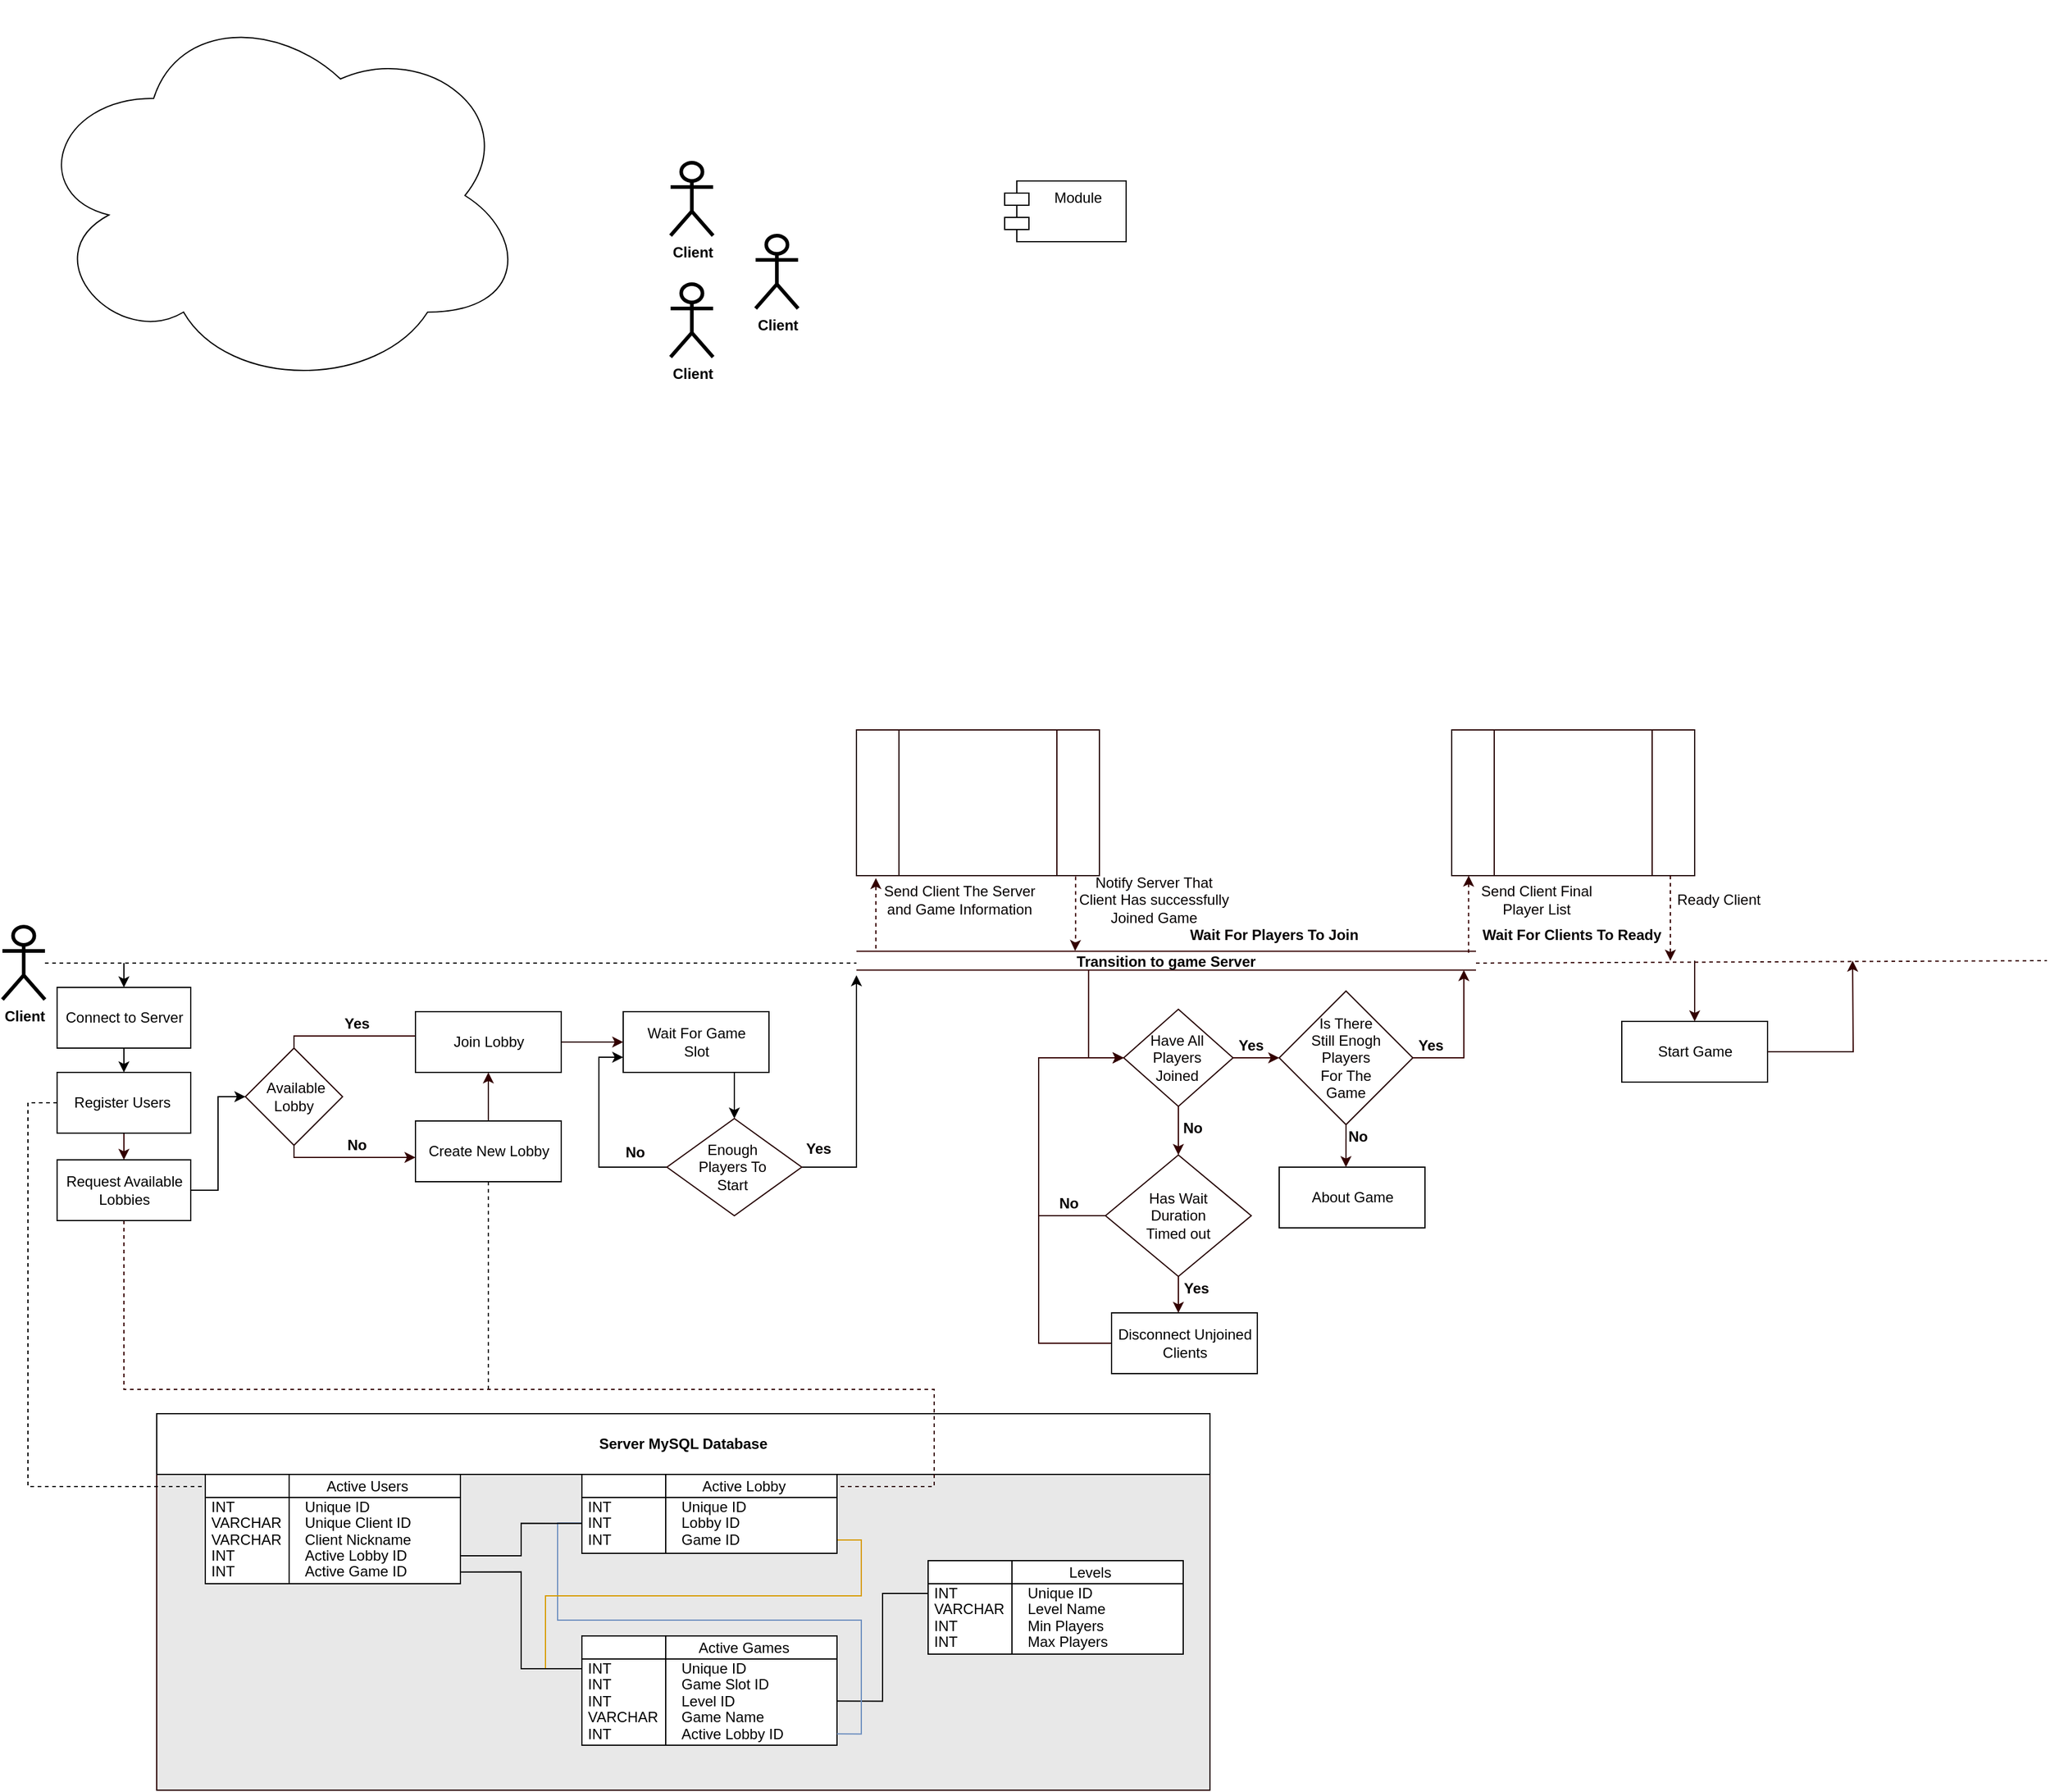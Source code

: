 <mxfile version="12.8.5" type="github"><diagram name="Page-1" id="9f46799a-70d6-7492-0946-bef42562c5a5"><mxGraphModel dx="1673" dy="3403" grid="0" gridSize="10" guides="1" tooltips="1" connect="1" arrows="1" fold="1" page="1" pageScale="1" pageWidth="1654" pageHeight="1169" background="#ffffff" math="0" shadow="0"><root><mxCell id="0"/><mxCell id="iMbrbaBTNEFGXNvbshlo-156" value="Untitled Layer" parent="0"/><mxCell id="iMbrbaBTNEFGXNvbshlo-157" value="" style="rounded=1;whiteSpace=wrap;html=1;glass=0;strokeColor=#260000;fillColor=#FFFFFF;fontColor=#FF0000;align=left;" parent="iMbrbaBTNEFGXNvbshlo-156" vertex="1"><mxGeometry x="500" y="-340" width="120" height="60" as="geometry"/></mxCell><mxCell id="iMbrbaBTNEFGXNvbshlo-158" value="" style="rounded=0;whiteSpace=wrap;html=1;glass=0;strokeColor=#260000;fillColor=#FFFFFF;fontColor=#FF0000;align=left;" parent="iMbrbaBTNEFGXNvbshlo-156" vertex="1"><mxGeometry x="500" y="-340" width="120" height="60" as="geometry"/></mxCell><mxCell id="iMbrbaBTNEFGXNvbshlo-159" value="" style="rounded=0;whiteSpace=wrap;html=1;glass=0;strokeColor=#260000;fillColor=#E8E8E8;fontColor=#FF0000;align=left;" parent="iMbrbaBTNEFGXNvbshlo-156" vertex="1"><mxGeometry x="160" y="-290" width="867" height="260" as="geometry"/></mxCell><mxCell id="iMbrbaBTNEFGXNvbshlo-182" style="edgeStyle=elbowEdgeStyle;rounded=0;orthogonalLoop=1;jettySize=auto;elbow=vertical;html=1;exitX=0.5;exitY=1;exitDx=0;exitDy=0;startArrow=none;startFill=0;endArrow=classic;endFill=1;strokeColor=#330000;fontColor=#050000;entryX=0;entryY=0.6;entryDx=0;entryDy=0;entryPerimeter=0;" parent="iMbrbaBTNEFGXNvbshlo-156" source="iMbrbaBTNEFGXNvbshlo-160" target="iMbrbaBTNEFGXNvbshlo-181" edge="1"><mxGeometry relative="1" as="geometry"><mxPoint x="483" y="-551" as="targetPoint"/><Array as="points"><mxPoint x="413" y="-551"/></Array></mxGeometry></mxCell><mxCell id="iMbrbaBTNEFGXNvbshlo-160" value="" style="rhombus;whiteSpace=wrap;html=1;rounded=0;glass=0;strokeColor=#260000;fillColor=#ffffff;fontColor=#FF0000;align=left;" parent="iMbrbaBTNEFGXNvbshlo-156" vertex="1"><mxGeometry x="233" y="-641" width="80" height="80" as="geometry"/></mxCell><mxCell id="iMbrbaBTNEFGXNvbshlo-162" value="&amp;nbsp;Available Lobby" style="text;html=1;strokeColor=none;fillColor=none;align=center;verticalAlign=middle;whiteSpace=wrap;rounded=0;glass=0;fontColor=#050000;" parent="iMbrbaBTNEFGXNvbshlo-156" vertex="1"><mxGeometry x="243" y="-631" width="60" height="60" as="geometry"/></mxCell><mxCell id="iMbrbaBTNEFGXNvbshlo-167" style="edgeStyle=elbowEdgeStyle;rounded=0;orthogonalLoop=1;jettySize=auto;elbow=vertical;html=1;exitX=0.5;exitY=0;exitDx=0;exitDy=0;startArrow=none;startFill=0;endArrow=classic;endFill=1;strokeColor=#330000;fontColor=#050000;horizontal=1;" parent="iMbrbaBTNEFGXNvbshlo-156" source="iMbrbaBTNEFGXNvbshlo-160" edge="1"><mxGeometry relative="1" as="geometry"><mxPoint x="432" y="-651" as="targetPoint"/><Array as="points"><mxPoint x="393" y="-651"/></Array></mxGeometry></mxCell><mxCell id="iMbrbaBTNEFGXNvbshlo-169" value="&lt;b&gt;Yes&lt;/b&gt;" style="text;html=1;strokeColor=none;fillColor=none;align=center;verticalAlign=middle;whiteSpace=wrap;rounded=0;glass=0;fontColor=#050000;" parent="iMbrbaBTNEFGXNvbshlo-156" vertex="1"><mxGeometry x="305" y="-671" width="40" height="20" as="geometry"/></mxCell><mxCell id="iMbrbaBTNEFGXNvbshlo-179" value="&lt;b&gt;No&lt;/b&gt;" style="text;html=1;strokeColor=none;fillColor=none;align=center;verticalAlign=middle;whiteSpace=wrap;rounded=0;glass=0;fontColor=#050000;" parent="iMbrbaBTNEFGXNvbshlo-156" vertex="1"><mxGeometry x="305" y="-571" width="40" height="20" as="geometry"/></mxCell><mxCell id="iMbrbaBTNEFGXNvbshlo-217" style="edgeStyle=elbowEdgeStyle;rounded=0;orthogonalLoop=1;jettySize=auto;elbow=vertical;html=1;exitX=1;exitY=0.5;exitDx=0;exitDy=0;startArrow=none;startFill=0;endArrow=classic;endFill=1;strokeColor=#330000;fontColor=#050000;" parent="iMbrbaBTNEFGXNvbshlo-156" source="iMbrbaBTNEFGXNvbshlo-183" target="iMbrbaBTNEFGXNvbshlo-216" edge="1"><mxGeometry relative="1" as="geometry"/></mxCell><mxCell id="iMbrbaBTNEFGXNvbshlo-183" value="Join Lobby" style="html=1;strokeWidth=1;align=center;" parent="iMbrbaBTNEFGXNvbshlo-156" vertex="1"><mxGeometry x="373" y="-671" width="120" height="50" as="geometry"/></mxCell><mxCell id="iMbrbaBTNEFGXNvbshlo-184" style="edgeStyle=elbowEdgeStyle;rounded=0;orthogonalLoop=1;jettySize=auto;elbow=vertical;html=1;exitX=0.5;exitY=0;exitDx=0;exitDy=0;entryX=0.5;entryY=1;entryDx=0;entryDy=0;startArrow=none;startFill=0;endArrow=classic;endFill=1;strokeColor=#330000;fontColor=#050000;" parent="iMbrbaBTNEFGXNvbshlo-156" source="iMbrbaBTNEFGXNvbshlo-181" target="iMbrbaBTNEFGXNvbshlo-183" edge="1"><mxGeometry relative="1" as="geometry"/></mxCell><mxCell id="YzW6MO2JGgyKq07XsfAy-4" style="edgeStyle=orthogonalEdgeStyle;rounded=0;orthogonalLoop=1;jettySize=auto;html=1;entryX=0.5;entryY=0;entryDx=0;entryDy=0;endArrow=classic;endFill=1;exitX=0.75;exitY=1;exitDx=0;exitDy=0;" edge="1" parent="iMbrbaBTNEFGXNvbshlo-156" source="iMbrbaBTNEFGXNvbshlo-216" target="iMbrbaBTNEFGXNvbshlo-205"><mxGeometry relative="1" as="geometry"/></mxCell><mxCell id="iMbrbaBTNEFGXNvbshlo-216" value="Wait For Game&lt;br&gt;Slot" style="html=1;strokeWidth=1;align=center;" parent="iMbrbaBTNEFGXNvbshlo-156" vertex="1"><mxGeometry x="544" y="-671" width="120" height="50" as="geometry"/></mxCell><mxCell id="iMbrbaBTNEFGXNvbshlo-208" value="&lt;b&gt;No&lt;/b&gt;" style="text;html=1;strokeColor=none;fillColor=none;align=center;verticalAlign=middle;whiteSpace=wrap;rounded=0;glass=0;fontColor=#050000;" parent="iMbrbaBTNEFGXNvbshlo-156" vertex="1"><mxGeometry x="534" y="-565" width="40" height="20" as="geometry"/></mxCell><mxCell id="iMbrbaBTNEFGXNvbshlo-228" value="" style="shape=link;html=1;startArrow=none;startFill=0;endArrow=classic;endFill=1;strokeColor=#330000;fontColor=#050000;width=15.517;" parent="iMbrbaBTNEFGXNvbshlo-156" edge="1"><mxGeometry width="50" height="50" relative="1" as="geometry"><mxPoint x="736" y="-713" as="sourcePoint"/><mxPoint x="1246" y="-713" as="targetPoint"/></mxGeometry></mxCell><mxCell id="iMbrbaBTNEFGXNvbshlo-233" style="edgeStyle=elbowEdgeStyle;rounded=0;orthogonalLoop=1;jettySize=auto;elbow=vertical;html=1;startArrow=none;startFill=0;endArrow=classic;endFill=1;strokeColor=#330000;fontColor=#050000;dashed=1;" parent="iMbrbaBTNEFGXNvbshlo-156" edge="1"><mxGeometry relative="1" as="geometry"><mxPoint x="752" y="-781" as="targetPoint"/><mxPoint x="752" y="-723" as="sourcePoint"/></mxGeometry></mxCell><mxCell id="iMbrbaBTNEFGXNvbshlo-231" value="" style="shape=process;whiteSpace=wrap;html=1;backgroundOutline=1;rounded=0;glass=0;strokeColor=#260000;fillColor=#ffffff;fontColor=#050000;align=left;size=0.175;" parent="iMbrbaBTNEFGXNvbshlo-156" vertex="1"><mxGeometry x="736" y="-903" width="200" height="120" as="geometry"/></mxCell><mxCell id="iMbrbaBTNEFGXNvbshlo-234" style="edgeStyle=elbowEdgeStyle;rounded=0;orthogonalLoop=1;jettySize=auto;elbow=vertical;html=1;startArrow=none;startFill=0;endArrow=classic;endFill=1;strokeColor=#330000;fontColor=#050000;dashed=1;exitX=0.902;exitY=1.006;exitDx=0;exitDy=0;exitPerimeter=0;" parent="iMbrbaBTNEFGXNvbshlo-156" source="iMbrbaBTNEFGXNvbshlo-231" target="bdRot_4KN6-E01JKmk0H-1" edge="1"><mxGeometry relative="1" as="geometry"><mxPoint x="916" y="-716" as="targetPoint"/><mxPoint x="926" y="-783" as="sourcePoint"/><Array as="points"><mxPoint x="916" y="-733"/><mxPoint x="936" y="-753"/><mxPoint x="931" y="-761"/><mxPoint x="931" y="-748"/></Array></mxGeometry></mxCell><mxCell id="iMbrbaBTNEFGXNvbshlo-235" value="Send Client The Server and Game Information" style="text;html=1;strokeColor=none;fillColor=none;align=center;verticalAlign=middle;whiteSpace=wrap;rounded=0;glass=0;fontColor=#050000;" parent="iMbrbaBTNEFGXNvbshlo-156" vertex="1"><mxGeometry x="756" y="-783" width="130" height="39" as="geometry"/></mxCell><mxCell id="iMbrbaBTNEFGXNvbshlo-238" value="Notify Server That Client Has successfully Joined Game" style="text;html=1;strokeColor=none;fillColor=none;align=center;verticalAlign=middle;whiteSpace=wrap;rounded=0;glass=0;fontColor=#050000;" parent="iMbrbaBTNEFGXNvbshlo-156" vertex="1"><mxGeometry x="916" y="-783" width="130" height="39" as="geometry"/></mxCell><mxCell id="iMbrbaBTNEFGXNvbshlo-239" value="" style="endArrow=classic;html=1;strokeColor=#330000;fontColor=#050000;edgeStyle=orthogonalEdgeStyle;rounded=0;entryX=0;entryY=0.5;entryDx=0;entryDy=0;exitX=0.041;exitY=0.25;exitDx=0;exitDy=0;exitPerimeter=0;" parent="iMbrbaBTNEFGXNvbshlo-156" target="iMbrbaBTNEFGXNvbshlo-249" edge="1"><mxGeometry width="50" height="50" relative="1" as="geometry"><mxPoint x="927.12" y="-705.0" as="sourcePoint"/><mxPoint x="956" y="-635.0" as="targetPoint"/><Array as="points"><mxPoint x="927" y="-633"/></Array></mxGeometry></mxCell><mxCell id="iMbrbaBTNEFGXNvbshlo-248" value="" style="group;rounded=0;glass=0;strokeColor=none;fillColor=none;fontColor=#050000;align=left;" parent="iMbrbaBTNEFGXNvbshlo-156" vertex="1" connectable="0"><mxGeometry x="986" y="-703" width="180" height="120" as="geometry"/></mxCell><mxCell id="iMbrbaBTNEFGXNvbshlo-249" value="" style="rhombus;whiteSpace=wrap;html=1;rounded=0;glass=0;strokeColor=#260000;fillColor=#ffffff;fontColor=#FF0000;align=left;" parent="iMbrbaBTNEFGXNvbshlo-248" vertex="1"><mxGeometry x="-30" y="30" width="90" height="80" as="geometry"/></mxCell><mxCell id="iMbrbaBTNEFGXNvbshlo-250" value="Have All Players Joined" style="text;html=1;strokeColor=none;fillColor=none;align=center;verticalAlign=middle;whiteSpace=wrap;rounded=0;glass=0;fontColor=#050000;" parent="iMbrbaBTNEFGXNvbshlo-248" vertex="1"><mxGeometry x="-16" y="40" width="60" height="60" as="geometry"/></mxCell><mxCell id="iMbrbaBTNEFGXNvbshlo-251" style="edgeStyle=elbowEdgeStyle;rounded=0;orthogonalLoop=1;jettySize=auto;elbow=vertical;html=1;exitX=0;exitY=1;exitDx=0;exitDy=0;startArrow=none;startFill=0;endArrow=classic;endFill=1;strokeColor=#330000;fontColor=#050000;horizontal=1;" parent="iMbrbaBTNEFGXNvbshlo-248" source="iMbrbaBTNEFGXNvbshlo-254" edge="1"><mxGeometry relative="1" as="geometry"><mxPoint x="98" y="70" as="targetPoint"/><Array as="points"><mxPoint x="68" y="70"/></Array><mxPoint x="48" y="70" as="sourcePoint"/></mxGeometry></mxCell><mxCell id="iMbrbaBTNEFGXNvbshlo-254" value="&lt;b&gt;Yes&lt;/b&gt;" style="text;html=1;strokeColor=none;fillColor=none;align=center;verticalAlign=middle;whiteSpace=wrap;rounded=0;glass=0;fontColor=#050000;" parent="iMbrbaBTNEFGXNvbshlo-248" vertex="1"><mxGeometry x="60" y="50" width="30" height="20" as="geometry"/></mxCell><mxCell id="iMbrbaBTNEFGXNvbshlo-257" value="" style="group;rounded=0;glass=0;strokeColor=none;fillColor=none;fontColor=#050000;align=left;" parent="iMbrbaBTNEFGXNvbshlo-156" vertex="1" connectable="0"><mxGeometry x="956" y="-573" width="180" height="120" as="geometry"/></mxCell><mxCell id="iMbrbaBTNEFGXNvbshlo-258" value="" style="rhombus;whiteSpace=wrap;html=1;rounded=0;glass=0;strokeColor=#260000;fillColor=#ffffff;fontColor=#FF0000;align=left;" parent="iMbrbaBTNEFGXNvbshlo-257" vertex="1"><mxGeometry x="-15" y="20" width="120" height="100" as="geometry"/></mxCell><mxCell id="iMbrbaBTNEFGXNvbshlo-259" value="Has Wait Duration Timed out" style="text;html=1;strokeColor=none;fillColor=none;align=center;verticalAlign=middle;whiteSpace=wrap;rounded=0;glass=0;fontColor=#050000;" parent="iMbrbaBTNEFGXNvbshlo-257" vertex="1"><mxGeometry x="15" y="40" width="60" height="60" as="geometry"/></mxCell><mxCell id="iMbrbaBTNEFGXNvbshlo-261" style="edgeStyle=elbowEdgeStyle;rounded=0;orthogonalLoop=1;jettySize=auto;elbow=vertical;html=1;startArrow=none;startFill=0;endArrow=classic;endFill=1;strokeColor=#330000;fontColor=#050000;" parent="iMbrbaBTNEFGXNvbshlo-257" edge="1"><mxGeometry relative="1" as="geometry"><mxPoint x="45" y="150" as="targetPoint"/><Array as="points"><mxPoint x="45" y="130"/></Array><mxPoint x="45" y="120" as="sourcePoint"/></mxGeometry></mxCell><mxCell id="iMbrbaBTNEFGXNvbshlo-252" style="edgeStyle=elbowEdgeStyle;rounded=0;orthogonalLoop=1;jettySize=auto;elbow=vertical;html=1;exitX=0.5;exitY=1;exitDx=0;exitDy=0;startArrow=none;startFill=0;endArrow=classic;endFill=1;strokeColor=#330000;fontColor=#050000;entryX=0.5;entryY=0;entryDx=0;entryDy=0;" parent="iMbrbaBTNEFGXNvbshlo-156" source="iMbrbaBTNEFGXNvbshlo-249" target="iMbrbaBTNEFGXNvbshlo-258" edge="1"><mxGeometry relative="1" as="geometry"><mxPoint x="991" y="-563" as="targetPoint"/><Array as="points"/></mxGeometry></mxCell><mxCell id="iMbrbaBTNEFGXNvbshlo-253" value="&lt;b&gt;No&lt;/b&gt;" style="text;html=1;strokeColor=none;fillColor=none;align=center;verticalAlign=middle;whiteSpace=wrap;rounded=0;glass=0;fontColor=#050000;" parent="iMbrbaBTNEFGXNvbshlo-156" vertex="1"><mxGeometry x="993" y="-585" width="40" height="20" as="geometry"/></mxCell><mxCell id="iMbrbaBTNEFGXNvbshlo-263" value="&lt;b&gt;Yes&lt;/b&gt;" style="text;html=1;strokeColor=none;fillColor=none;align=center;verticalAlign=middle;whiteSpace=wrap;rounded=0;glass=0;fontColor=#050000;" parent="iMbrbaBTNEFGXNvbshlo-156" vertex="1"><mxGeometry x="996" y="-453" width="40" height="20" as="geometry"/></mxCell><mxCell id="iMbrbaBTNEFGXNvbshlo-267" style="edgeStyle=orthogonalEdgeStyle;rounded=0;orthogonalLoop=1;jettySize=auto;html=1;entryX=0;entryY=0.5;entryDx=0;entryDy=0;startArrow=none;startFill=0;endArrow=classic;endFill=1;strokeColor=#330000;fontColor=#050000;" parent="iMbrbaBTNEFGXNvbshlo-156" source="iMbrbaBTNEFGXNvbshlo-266" target="iMbrbaBTNEFGXNvbshlo-249" edge="1"><mxGeometry relative="1" as="geometry"><Array as="points"><mxPoint x="886" y="-398"/><mxPoint x="886" y="-633"/></Array></mxGeometry></mxCell><mxCell id="iMbrbaBTNEFGXNvbshlo-266" value="Disconnect Unjoined &lt;br&gt;Clients" style="html=1;strokeWidth=1;align=center;" parent="iMbrbaBTNEFGXNvbshlo-156" vertex="1"><mxGeometry x="946" y="-423" width="120" height="50" as="geometry"/></mxCell><mxCell id="iMbrbaBTNEFGXNvbshlo-260" style="edgeStyle=elbowEdgeStyle;rounded=0;orthogonalLoop=1;jettySize=auto;elbow=vertical;html=1;exitX=0;exitY=0.5;exitDx=0;exitDy=0;startArrow=none;startFill=0;endArrow=classic;endFill=1;strokeColor=#330000;fontColor=#050000;horizontal=1;entryX=0;entryY=0.5;entryDx=0;entryDy=0;" parent="iMbrbaBTNEFGXNvbshlo-156" source="iMbrbaBTNEFGXNvbshlo-258" target="iMbrbaBTNEFGXNvbshlo-249" edge="1"><mxGeometry relative="1" as="geometry"><mxPoint x="876" y="-503" as="targetPoint"/><Array as="points"><mxPoint x="886" y="-553"/><mxPoint x="876" y="-593"/><mxPoint x="896" y="-573"/><mxPoint x="916" y="-498"/><mxPoint x="916" y="-493"/></Array></mxGeometry></mxCell><mxCell id="iMbrbaBTNEFGXNvbshlo-262" value="&lt;b&gt;No&lt;/b&gt;" style="text;html=1;strokeColor=none;fillColor=none;align=center;verticalAlign=middle;whiteSpace=wrap;rounded=0;glass=0;fontColor=#050000;" parent="iMbrbaBTNEFGXNvbshlo-156" vertex="1"><mxGeometry x="891" y="-523" width="40" height="20" as="geometry"/></mxCell><mxCell id="bdRot_4KN6-E01JKmk0H-2" value="" style="group;rounded=0;glass=0;strokeColor=none;fillColor=none;fontColor=#050000;align=left;" parent="iMbrbaBTNEFGXNvbshlo-156" vertex="1" connectable="0"><mxGeometry x="1114" y="-703" width="180" height="145" as="geometry"/></mxCell><mxCell id="bdRot_4KN6-E01JKmk0H-3" value="" style="rhombus;whiteSpace=wrap;html=1;rounded=0;glass=0;strokeColor=#260000;fillColor=#ffffff;fontColor=#FF0000;align=left;" parent="bdRot_4KN6-E01JKmk0H-2" vertex="1"><mxGeometry x="-30" y="15" width="110" height="110" as="geometry"/></mxCell><mxCell id="bdRot_4KN6-E01JKmk0H-4" value="Is There Still Enogh Players For The Game" style="text;html=1;strokeColor=none;fillColor=none;align=center;verticalAlign=middle;whiteSpace=wrap;rounded=0;glass=0;fontColor=#050000;" parent="bdRot_4KN6-E01JKmk0H-2" vertex="1"><mxGeometry x="-5" y="40" width="60" height="60" as="geometry"/></mxCell><mxCell id="bdRot_4KN6-E01JKmk0H-6" value="&lt;b&gt;Yes&lt;/b&gt;" style="text;html=1;strokeColor=none;fillColor=none;align=center;verticalAlign=middle;whiteSpace=wrap;rounded=0;glass=0;fontColor=#050000;" parent="bdRot_4KN6-E01JKmk0H-2" vertex="1"><mxGeometry x="80" y="50" width="30" height="20" as="geometry"/></mxCell><mxCell id="bdRot_4KN6-E01JKmk0H-10" value="&lt;b&gt;No&lt;/b&gt;" style="text;html=1;strokeColor=none;fillColor=none;align=center;verticalAlign=middle;whiteSpace=wrap;rounded=0;glass=0;fontColor=#050000;" parent="bdRot_4KN6-E01JKmk0H-2" vertex="1"><mxGeometry x="15" y="125" width="40" height="20" as="geometry"/></mxCell><mxCell id="bdRot_4KN6-E01JKmk0H-7" style="edgeStyle=orthogonalEdgeStyle;rounded=0;orthogonalLoop=1;jettySize=auto;html=1;exitX=0.5;exitY=1;exitDx=0;exitDy=0;startArrow=none;startFill=0;endArrow=classic;endFill=1;strokeColor=#330000;fontColor=#050000;entryX=0.458;entryY=0;entryDx=0;entryDy=0;entryPerimeter=0;" parent="iMbrbaBTNEFGXNvbshlo-156" source="bdRot_4KN6-E01JKmk0H-3" target="bdRot_4KN6-E01JKmk0H-8" edge="1"><mxGeometry relative="1" as="geometry"><mxPoint x="1151" y="-543" as="targetPoint"/></mxGeometry></mxCell><mxCell id="bdRot_4KN6-E01JKmk0H-8" value="About Game" style="html=1;strokeWidth=1;align=center;" parent="iMbrbaBTNEFGXNvbshlo-156" vertex="1"><mxGeometry x="1084" y="-543" width="120" height="50" as="geometry"/></mxCell><mxCell id="bdRot_4KN6-E01JKmk0H-19" value="" style="shape=process;whiteSpace=wrap;html=1;backgroundOutline=1;rounded=0;glass=0;strokeColor=#260000;fillColor=#ffffff;fontColor=#050000;align=left;size=0.175;" parent="iMbrbaBTNEFGXNvbshlo-156" vertex="1"><mxGeometry x="1226" y="-903" width="200" height="120" as="geometry"/></mxCell><mxCell id="bdRot_4KN6-E01JKmk0H-20" value="Ready Client" style="text;html=1;strokeColor=none;fillColor=none;align=center;verticalAlign=middle;whiteSpace=wrap;rounded=0;glass=0;fontColor=#050000;" parent="iMbrbaBTNEFGXNvbshlo-156" vertex="1"><mxGeometry x="1406" y="-783" width="80" height="39" as="geometry"/></mxCell><mxCell id="bdRot_4KN6-E01JKmk0H-21" style="edgeStyle=elbowEdgeStyle;rounded=0;orthogonalLoop=1;jettySize=auto;elbow=vertical;html=1;startArrow=none;startFill=0;endArrow=classic;endFill=1;strokeColor=#330000;fontColor=#050000;dashed=1;exitX=0;exitY=0;exitDx=0;exitDy=0;" parent="iMbrbaBTNEFGXNvbshlo-156" source="bdRot_4KN6-E01JKmk0H-20" edge="1"><mxGeometry relative="1" as="geometry"><mxPoint x="1406" y="-713" as="targetPoint"/><mxPoint x="1406.4" y="-780.28" as="sourcePoint"/><Array as="points"><mxPoint x="1406" y="-741"/><mxPoint x="1421" y="-759"/><mxPoint x="1421" y="-746"/></Array></mxGeometry></mxCell><mxCell id="bdRot_4KN6-E01JKmk0H-22" value="Send Client Final Player List" style="text;html=1;strokeColor=none;fillColor=none;align=center;verticalAlign=middle;whiteSpace=wrap;rounded=0;glass=0;fontColor=#050000;" parent="iMbrbaBTNEFGXNvbshlo-156" vertex="1"><mxGeometry x="1246" y="-783" width="100" height="39" as="geometry"/></mxCell><mxCell id="bdRot_4KN6-E01JKmk0H-23" style="edgeStyle=elbowEdgeStyle;rounded=0;orthogonalLoop=1;jettySize=auto;elbow=vertical;html=1;startArrow=none;startFill=0;endArrow=classic;endFill=1;strokeColor=#330000;fontColor=#050000;dashed=1;exitX=0.988;exitY=0.073;exitDx=0;exitDy=0;exitPerimeter=0;" parent="iMbrbaBTNEFGXNvbshlo-156" source="bdRot_4KN6-E01JKmk0H-1" edge="1"><mxGeometry relative="1" as="geometry"><mxPoint x="1240" y="-783" as="targetPoint"/><mxPoint x="1240" y="-720" as="sourcePoint"/><Array as="points"><mxPoint x="1240" y="-773"/></Array></mxGeometry></mxCell><mxCell id="bdRot_4KN6-E01JKmk0H-24" value="Wait For Clients To Ready" style="text;html=1;strokeColor=none;fillColor=none;align=center;verticalAlign=top;whiteSpace=wrap;rounded=0;glass=0;fontColor=#050000;spacing=-3;fontStyle=1" parent="iMbrbaBTNEFGXNvbshlo-156" vertex="1"><mxGeometry x="1240" y="-743" width="170" height="20" as="geometry"/></mxCell><mxCell id="bdRot_4KN6-E01JKmk0H-5" style="edgeStyle=elbowEdgeStyle;rounded=0;orthogonalLoop=1;jettySize=auto;elbow=vertical;html=1;startArrow=none;startFill=0;endArrow=classic;endFill=1;strokeColor=#330000;fontColor=#050000;horizontal=1;entryX=0;entryY=0.338;entryDx=0;entryDy=0;entryPerimeter=0;exitX=0;exitY=1;exitDx=0;exitDy=0;" parent="iMbrbaBTNEFGXNvbshlo-156" source="bdRot_4KN6-E01JKmk0H-6" edge="1"><mxGeometry relative="1" as="geometry"><mxPoint x="1236.0" y="-705.24" as="targetPoint"/><Array as="points"><mxPoint x="1209" y="-633"/></Array><mxPoint x="1194" y="-637" as="sourcePoint"/></mxGeometry></mxCell><mxCell id="bdRot_4KN6-E01JKmk0H-31" value="Start Game" style="html=1;strokeWidth=1;align=center;" parent="iMbrbaBTNEFGXNvbshlo-156" vertex="1"><mxGeometry x="1366" y="-663" width="120" height="50" as="geometry"/></mxCell><mxCell id="YzW6MO2JGgyKq07XsfAy-1" style="edgeStyle=orthogonalEdgeStyle;rounded=0;orthogonalLoop=1;jettySize=auto;html=1;entryX=0;entryY=0.5;entryDx=0;entryDy=0;" edge="1" parent="iMbrbaBTNEFGXNvbshlo-156" source="iMbrbaBTNEFGXNvbshlo-94" target="iMbrbaBTNEFGXNvbshlo-160"><mxGeometry relative="1" as="geometry"/></mxCell><mxCell id="YzW6MO2JGgyKq07XsfAy-3" style="edgeStyle=orthogonalEdgeStyle;rounded=0;orthogonalLoop=1;jettySize=auto;html=1;exitX=0.5;exitY=1;exitDx=0;exitDy=0;dashed=1;endArrow=none;endFill=0;" edge="1" parent="iMbrbaBTNEFGXNvbshlo-156" source="iMbrbaBTNEFGXNvbshlo-181"><mxGeometry relative="1" as="geometry"><mxPoint x="433" y="-359" as="targetPoint"/></mxGeometry></mxCell><mxCell id="YzW6MO2JGgyKq07XsfAy-6" style="edgeStyle=orthogonalEdgeStyle;rounded=0;orthogonalLoop=1;jettySize=auto;html=1;entryX=0;entryY=0.75;entryDx=0;entryDy=0;endArrow=classic;endFill=1;exitX=0;exitY=0.5;exitDx=0;exitDy=0;" edge="1" parent="iMbrbaBTNEFGXNvbshlo-156" source="iMbrbaBTNEFGXNvbshlo-205" target="iMbrbaBTNEFGXNvbshlo-216"><mxGeometry relative="1" as="geometry"/></mxCell><mxCell id="YzW6MO2JGgyKq07XsfAy-7" style="edgeStyle=orthogonalEdgeStyle;rounded=0;orthogonalLoop=1;jettySize=auto;html=1;exitX=1;exitY=0.5;exitDx=0;exitDy=0;entryX=0;entryY=1;entryDx=0;entryDy=0;endArrow=classic;endFill=1;" edge="1" parent="iMbrbaBTNEFGXNvbshlo-156" source="iMbrbaBTNEFGXNvbshlo-205" target="bdRot_4KN6-E01JKmk0H-1"><mxGeometry relative="1" as="geometry"/></mxCell><mxCell id="iMbrbaBTNEFGXNvbshlo-205" value="" style="rhombus;whiteSpace=wrap;html=1;rounded=0;glass=0;strokeColor=#260000;fillColor=#ffffff;fontColor=#FF0000;align=left;" parent="iMbrbaBTNEFGXNvbshlo-156" vertex="1"><mxGeometry x="580" y="-583" width="111" height="80" as="geometry"/></mxCell><mxCell id="iMbrbaBTNEFGXNvbshlo-209" value="&lt;b&gt;Yes&lt;/b&gt;" style="text;html=1;strokeColor=none;fillColor=none;align=center;verticalAlign=middle;whiteSpace=wrap;rounded=0;glass=0;fontColor=#050000;" parent="iMbrbaBTNEFGXNvbshlo-156" vertex="1"><mxGeometry x="685" y="-568" width="40" height="20" as="geometry"/></mxCell><mxCell id="YzW6MO2JGgyKq07XsfAy-9" value="Enough Players To Start" style="text;html=1;strokeColor=none;fillColor=none;align=center;verticalAlign=middle;whiteSpace=wrap;rounded=0;glass=0;fontColor=#050000;" vertex="1" parent="iMbrbaBTNEFGXNvbshlo-156"><mxGeometry x="604" y="-573" width="60" height="60" as="geometry"/></mxCell><mxCell id="YzW6MO2JGgyKq07XsfAy-11" style="edgeStyle=orthogonalEdgeStyle;rounded=0;orthogonalLoop=1;jettySize=auto;html=1;exitX=1;exitY=0.5;exitDx=0;exitDy=0;entryX=0;entryY=0.5;entryDx=0;entryDy=0;endArrow=none;endFill=0;" edge="1" parent="iMbrbaBTNEFGXNvbshlo-156" source="iMbrbaBTNEFGXNvbshlo-46" target="iMbrbaBTNEFGXNvbshlo-189"><mxGeometry relative="1" as="geometry"/></mxCell><mxCell id="BmKUf66JoiR6lxN3HfAb-2" value="Mine" parent="0"/><mxCell id="BmKUf66JoiR6lxN3HfAb-29" value="&lt;span&gt;&lt;b&gt;Client&lt;/b&gt;&lt;/span&gt;" style="shape=umlActor;verticalLabelPosition=bottom;labelBackgroundColor=#ffffff;verticalAlign=top;html=1;outlineConnect=0;strokeWidth=3;align=center;fontStyle=0" parent="BmKUf66JoiR6lxN3HfAb-2" vertex="1"><mxGeometry x="583" y="-1370" width="35" height="60" as="geometry"/></mxCell><mxCell id="BmKUf66JoiR6lxN3HfAb-31" value="&lt;span&gt;&lt;b&gt;Client&lt;/b&gt;&lt;/span&gt;" style="shape=umlActor;verticalLabelPosition=bottom;labelBackgroundColor=#ffffff;verticalAlign=top;html=1;outlineConnect=0;strokeWidth=3;align=center;fontStyle=0" parent="BmKUf66JoiR6lxN3HfAb-2" vertex="1"><mxGeometry x="653" y="-1310" width="35" height="60" as="geometry"/></mxCell><mxCell id="BmKUf66JoiR6lxN3HfAb-32" value="&lt;span&gt;&lt;b&gt;Client&lt;/b&gt;&lt;/span&gt;" style="shape=umlActor;verticalLabelPosition=bottom;labelBackgroundColor=#ffffff;verticalAlign=top;html=1;outlineConnect=0;strokeWidth=3;align=center;fontStyle=0" parent="BmKUf66JoiR6lxN3HfAb-2" vertex="1"><mxGeometry x="583" y="-1270" width="35" height="60" as="geometry"/></mxCell><mxCell id="BmKUf66JoiR6lxN3HfAb-34" value="Module" style="shape=module;align=left;spacingLeft=20;align=center;verticalAlign=top;strokeWidth=1;html=1;" parent="BmKUf66JoiR6lxN3HfAb-2" vertex="1"><mxGeometry x="858" y="-1355" width="100" height="50" as="geometry"/></mxCell><mxCell id="BmKUf66JoiR6lxN3HfAb-36" value="" style="ellipse;shape=cloud;whiteSpace=wrap;html=1;strokeWidth=1;align=center;" parent="BmKUf66JoiR6lxN3HfAb-2" vertex="1"><mxGeometry x="55" y="-1503" width="410" height="320" as="geometry"/></mxCell><mxCell id="BmKUf66JoiR6lxN3HfAb-39" style="edgeStyle=orthogonalEdgeStyle;rounded=0;orthogonalLoop=1;jettySize=auto;html=1;endArrow=none;endFill=0;dashed=1;entryX=0;entryY=0.5;entryDx=0;entryDy=0;" parent="BmKUf66JoiR6lxN3HfAb-2" source="BmKUf66JoiR6lxN3HfAb-38" edge="1" target="bdRot_4KN6-E01JKmk0H-1"><mxGeometry relative="1" as="geometry"><mxPoint x="967" y="-711" as="targetPoint"/></mxGeometry></mxCell><mxCell id="BmKUf66JoiR6lxN3HfAb-38" value="&lt;span&gt;&lt;b&gt;Client&lt;/b&gt;&lt;/span&gt;" style="shape=umlActor;verticalLabelPosition=bottom;labelBackgroundColor=#ffffff;verticalAlign=top;html=1;outlineConnect=0;strokeWidth=3;align=center;fontStyle=0" parent="BmKUf66JoiR6lxN3HfAb-2" vertex="1"><mxGeometry x="33" y="-741" width="35" height="60" as="geometry"/></mxCell><mxCell id="BmKUf66JoiR6lxN3HfAb-40" value="" style="endArrow=classic;html=1;entryX=0.5;entryY=0;entryDx=0;entryDy=0;" parent="BmKUf66JoiR6lxN3HfAb-2" target="BmKUf66JoiR6lxN3HfAb-44" edge="1"><mxGeometry width="50" height="50" relative="1" as="geometry"><mxPoint x="133" y="-711" as="sourcePoint"/><mxPoint x="133" y="-651" as="targetPoint"/></mxGeometry></mxCell><mxCell id="BmKUf66JoiR6lxN3HfAb-48" style="edgeStyle=orthogonalEdgeStyle;rounded=0;orthogonalLoop=1;jettySize=auto;html=1;exitX=0.5;exitY=1;exitDx=0;exitDy=0;entryX=0.5;entryY=0;entryDx=0;entryDy=0;endArrow=classic;endFill=1;" parent="BmKUf66JoiR6lxN3HfAb-2" source="BmKUf66JoiR6lxN3HfAb-44" target="BmKUf66JoiR6lxN3HfAb-47" edge="1"><mxGeometry relative="1" as="geometry"/></mxCell><mxCell id="BmKUf66JoiR6lxN3HfAb-44" value="Connect to Server" style="html=1;strokeWidth=1;align=center;" parent="BmKUf66JoiR6lxN3HfAb-2" vertex="1"><mxGeometry x="78" y="-691" width="110" height="50" as="geometry"/></mxCell><mxCell id="BmKUf66JoiR6lxN3HfAb-54" style="edgeStyle=orthogonalEdgeStyle;rounded=0;orthogonalLoop=1;jettySize=auto;html=1;exitX=0;exitY=0.5;exitDx=0;exitDy=0;endArrow=none;endFill=0;dashed=1;" parent="BmKUf66JoiR6lxN3HfAb-2" source="BmKUf66JoiR6lxN3HfAb-47" target="BmKUf66JoiR6lxN3HfAb-49" edge="1"><mxGeometry relative="1" as="geometry"><Array as="points"><mxPoint x="54" y="-596"/><mxPoint x="54" y="-280"/></Array></mxGeometry></mxCell><mxCell id="iMbrbaBTNEFGXNvbshlo-95" style="edgeStyle=orthogonalEdgeStyle;rounded=0;orthogonalLoop=1;jettySize=auto;html=1;exitX=0.5;exitY=1;exitDx=0;exitDy=0;entryX=0.5;entryY=0;entryDx=0;entryDy=0;strokeColor=#330000;fontColor=#FF0000;" parent="BmKUf66JoiR6lxN3HfAb-2" source="BmKUf66JoiR6lxN3HfAb-47" target="iMbrbaBTNEFGXNvbshlo-94" edge="1"><mxGeometry relative="1" as="geometry"/></mxCell><mxCell id="BmKUf66JoiR6lxN3HfAb-47" value="Register Users&amp;nbsp;" style="html=1;strokeWidth=1;align=center;" parent="BmKUf66JoiR6lxN3HfAb-2" vertex="1"><mxGeometry x="78" y="-621" width="110" height="50" as="geometry"/></mxCell><mxCell id="BmKUf66JoiR6lxN3HfAb-59" value="&lt;span style=&quot;white-space: normal&quot;&gt;&lt;b&gt;Server MySQL Database&lt;/b&gt;&lt;/span&gt;" style="html=1;strokeWidth=1;align=center;whiteSpace=wrap;" parent="BmKUf66JoiR6lxN3HfAb-2" vertex="1"><mxGeometry x="160" y="-340" width="867" height="50" as="geometry"/></mxCell><mxCell id="iMbrbaBTNEFGXNvbshlo-37" value="" style="group" parent="BmKUf66JoiR6lxN3HfAb-2" vertex="1" connectable="0"><mxGeometry x="200" y="-290" width="210" height="90" as="geometry"/></mxCell><mxCell id="BmKUf66JoiR6lxN3HfAb-49" value="" style="shape=internalStorage;whiteSpace=wrap;html=1;backgroundOutline=1;strokeWidth=1;align=center;dx=69;dy=19;" parent="iMbrbaBTNEFGXNvbshlo-37" vertex="1"><mxGeometry width="210" height="90" as="geometry"/></mxCell><mxCell id="BmKUf66JoiR6lxN3HfAb-51" value="Active Users" style="text;html=1;strokeColor=none;fillColor=none;align=center;verticalAlign=middle;whiteSpace=wrap;rounded=0;" parent="iMbrbaBTNEFGXNvbshlo-37" vertex="1"><mxGeometry x="56.54" width="153.46" height="20" as="geometry"/></mxCell><mxCell id="iMbrbaBTNEFGXNvbshlo-6" value="" style="group" parent="iMbrbaBTNEFGXNvbshlo-37" vertex="1" connectable="0"><mxGeometry y="20.333" width="210" height="13.333" as="geometry"/></mxCell><mxCell id="iMbrbaBTNEFGXNvbshlo-4" value="INT" style="text;html=1;strokeColor=none;fillColor=none;align=left;verticalAlign=middle;whiteSpace=wrap;rounded=0;glass=0;spacingLeft=3;" parent="iMbrbaBTNEFGXNvbshlo-6" vertex="1"><mxGeometry width="70" height="13.333" as="geometry"/></mxCell><mxCell id="iMbrbaBTNEFGXNvbshlo-5" value="Unique ID" style="text;html=1;strokeColor=none;fillColor=none;align=left;verticalAlign=middle;whiteSpace=wrap;rounded=0;glass=0;" parent="iMbrbaBTNEFGXNvbshlo-6" vertex="1"><mxGeometry x="80" width="130" height="13.333" as="geometry"/></mxCell><mxCell id="iMbrbaBTNEFGXNvbshlo-10" value="" style="group" parent="iMbrbaBTNEFGXNvbshlo-37" vertex="1" connectable="0"><mxGeometry y="47" width="210" height="13.333" as="geometry"/></mxCell><mxCell id="iMbrbaBTNEFGXNvbshlo-11" value="VARCHAR" style="text;html=1;strokeColor=none;fillColor=none;align=left;verticalAlign=middle;whiteSpace=wrap;rounded=0;glass=0;spacingLeft=3;" parent="iMbrbaBTNEFGXNvbshlo-10" vertex="1"><mxGeometry width="70" height="13.333" as="geometry"/></mxCell><mxCell id="iMbrbaBTNEFGXNvbshlo-12" value="Client Nickname" style="text;html=1;strokeColor=none;fillColor=none;align=left;verticalAlign=middle;whiteSpace=wrap;rounded=0;glass=0;" parent="iMbrbaBTNEFGXNvbshlo-10" vertex="1"><mxGeometry x="80" width="130" height="13.333" as="geometry"/></mxCell><mxCell id="iMbrbaBTNEFGXNvbshlo-13" value="" style="group" parent="iMbrbaBTNEFGXNvbshlo-37" vertex="1" connectable="0"><mxGeometry y="60.333" width="210" height="13.333" as="geometry"/></mxCell><mxCell id="iMbrbaBTNEFGXNvbshlo-14" value="INT" style="text;html=1;strokeColor=none;fillColor=none;align=left;verticalAlign=middle;whiteSpace=wrap;rounded=0;glass=0;spacingLeft=3;" parent="iMbrbaBTNEFGXNvbshlo-13" vertex="1"><mxGeometry width="70" height="13.333" as="geometry"/></mxCell><mxCell id="iMbrbaBTNEFGXNvbshlo-15" value="Active Lobby ID" style="text;html=1;strokeColor=none;fillColor=none;align=left;verticalAlign=middle;whiteSpace=wrap;rounded=0;glass=0;" parent="iMbrbaBTNEFGXNvbshlo-13" vertex="1"><mxGeometry x="80" width="130" height="13.333" as="geometry"/></mxCell><mxCell id="iMbrbaBTNEFGXNvbshlo-16" value="" style="group" parent="iMbrbaBTNEFGXNvbshlo-37" vertex="1" connectable="0"><mxGeometry y="73.667" width="210" height="13.333" as="geometry"/></mxCell><mxCell id="iMbrbaBTNEFGXNvbshlo-17" value="INT" style="text;html=1;strokeColor=none;fillColor=none;align=left;verticalAlign=middle;whiteSpace=wrap;rounded=0;glass=0;spacingLeft=3;" parent="iMbrbaBTNEFGXNvbshlo-16" vertex="1"><mxGeometry width="70" height="13.333" as="geometry"/></mxCell><mxCell id="iMbrbaBTNEFGXNvbshlo-18" value="Active Game ID" style="text;html=1;strokeColor=none;fillColor=none;align=left;verticalAlign=middle;whiteSpace=wrap;rounded=0;glass=0;" parent="iMbrbaBTNEFGXNvbshlo-16" vertex="1"><mxGeometry x="80" width="130" height="13.333" as="geometry"/></mxCell><mxCell id="iMbrbaBTNEFGXNvbshlo-7" value="" style="group" parent="iMbrbaBTNEFGXNvbshlo-37" vertex="1" connectable="0"><mxGeometry y="33.667" width="210" height="13.333" as="geometry"/></mxCell><mxCell id="iMbrbaBTNEFGXNvbshlo-8" value="VARCHAR" style="text;html=1;strokeColor=none;fillColor=none;align=left;verticalAlign=middle;whiteSpace=wrap;rounded=0;glass=0;spacingLeft=3;" parent="iMbrbaBTNEFGXNvbshlo-7" vertex="1"><mxGeometry width="70" height="13.333" as="geometry"/></mxCell><mxCell id="iMbrbaBTNEFGXNvbshlo-9" value="Unique Client ID" style="text;html=1;strokeColor=none;fillColor=none;align=left;verticalAlign=middle;whiteSpace=wrap;rounded=0;glass=0;" parent="iMbrbaBTNEFGXNvbshlo-7" vertex="1"><mxGeometry x="80" width="130" height="13.333" as="geometry"/></mxCell><mxCell id="iMbrbaBTNEFGXNvbshlo-38" value="" style="group" parent="BmKUf66JoiR6lxN3HfAb-2" vertex="1" connectable="0"><mxGeometry x="510" y="-157" width="210" height="93.337" as="geometry"/></mxCell><mxCell id="iMbrbaBTNEFGXNvbshlo-39" value="" style="shape=internalStorage;whiteSpace=wrap;html=1;backgroundOutline=1;strokeWidth=1;align=center;dx=69;dy=19;" parent="iMbrbaBTNEFGXNvbshlo-38" vertex="1"><mxGeometry width="210" height="90" as="geometry"/></mxCell><mxCell id="iMbrbaBTNEFGXNvbshlo-40" value="Active Games" style="text;html=1;strokeColor=none;fillColor=none;align=center;verticalAlign=middle;whiteSpace=wrap;rounded=0;" parent="iMbrbaBTNEFGXNvbshlo-38" vertex="1"><mxGeometry x="56.54" width="153.46" height="20" as="geometry"/></mxCell><mxCell id="iMbrbaBTNEFGXNvbshlo-41" value="" style="group" parent="iMbrbaBTNEFGXNvbshlo-38" vertex="1" connectable="0"><mxGeometry y="20.333" width="210" height="13.333" as="geometry"/></mxCell><mxCell id="iMbrbaBTNEFGXNvbshlo-42" value="INT" style="text;html=1;strokeColor=none;fillColor=none;align=left;verticalAlign=middle;whiteSpace=wrap;rounded=0;glass=0;spacingLeft=3;" parent="iMbrbaBTNEFGXNvbshlo-41" vertex="1"><mxGeometry width="70" height="13.333" as="geometry"/></mxCell><mxCell id="iMbrbaBTNEFGXNvbshlo-43" value="Unique ID" style="text;html=1;strokeColor=none;fillColor=none;align=left;verticalAlign=middle;whiteSpace=wrap;rounded=0;glass=0;" parent="iMbrbaBTNEFGXNvbshlo-41" vertex="1"><mxGeometry x="80" width="130" height="13.333" as="geometry"/></mxCell><mxCell id="iMbrbaBTNEFGXNvbshlo-44" value="" style="group" parent="iMbrbaBTNEFGXNvbshlo-38" vertex="1" connectable="0"><mxGeometry y="47" width="210" height="13.333" as="geometry"/></mxCell><mxCell id="iMbrbaBTNEFGXNvbshlo-45" value="INT" style="text;html=1;strokeColor=none;fillColor=none;align=left;verticalAlign=middle;whiteSpace=wrap;rounded=0;glass=0;spacingLeft=3;" parent="iMbrbaBTNEFGXNvbshlo-44" vertex="1"><mxGeometry width="70" height="13.333" as="geometry"/></mxCell><mxCell id="iMbrbaBTNEFGXNvbshlo-46" value="Level ID" style="text;html=1;strokeColor=none;fillColor=none;align=left;verticalAlign=middle;whiteSpace=wrap;rounded=0;glass=0;" parent="iMbrbaBTNEFGXNvbshlo-44" vertex="1"><mxGeometry x="80" width="130" height="13.333" as="geometry"/></mxCell><mxCell id="iMbrbaBTNEFGXNvbshlo-47" value="" style="group" parent="iMbrbaBTNEFGXNvbshlo-38" vertex="1" connectable="0"><mxGeometry y="60.333" width="210" height="13.333" as="geometry"/></mxCell><mxCell id="iMbrbaBTNEFGXNvbshlo-48" value="VARCHAR" style="text;html=1;strokeColor=none;fillColor=none;align=left;verticalAlign=middle;whiteSpace=wrap;rounded=0;glass=0;spacingLeft=3;" parent="iMbrbaBTNEFGXNvbshlo-47" vertex="1"><mxGeometry width="70" height="13.333" as="geometry"/></mxCell><mxCell id="iMbrbaBTNEFGXNvbshlo-49" value="Game Name" style="text;html=1;strokeColor=none;fillColor=none;align=left;verticalAlign=middle;whiteSpace=wrap;rounded=0;glass=0;" parent="iMbrbaBTNEFGXNvbshlo-47" vertex="1"><mxGeometry x="80" width="130" height="13.333" as="geometry"/></mxCell><mxCell id="iMbrbaBTNEFGXNvbshlo-53" value="" style="group" parent="iMbrbaBTNEFGXNvbshlo-38" vertex="1" connectable="0"><mxGeometry y="33.667" width="210" height="13.333" as="geometry"/></mxCell><mxCell id="iMbrbaBTNEFGXNvbshlo-54" value="INT" style="text;html=1;strokeColor=none;fillColor=none;align=left;verticalAlign=middle;whiteSpace=wrap;rounded=0;glass=0;spacingLeft=3;" parent="iMbrbaBTNEFGXNvbshlo-53" vertex="1"><mxGeometry width="70" height="13.333" as="geometry"/></mxCell><mxCell id="iMbrbaBTNEFGXNvbshlo-55" value="Game Slot ID" style="text;html=1;strokeColor=none;fillColor=none;align=left;verticalAlign=middle;whiteSpace=wrap;rounded=0;glass=0;" parent="iMbrbaBTNEFGXNvbshlo-53" vertex="1"><mxGeometry x="80" width="130" height="13.333" as="geometry"/></mxCell><mxCell id="iMbrbaBTNEFGXNvbshlo-72" value="" style="group" parent="iMbrbaBTNEFGXNvbshlo-38" vertex="1" connectable="0"><mxGeometry y="74.003" width="210" height="13.333" as="geometry"/></mxCell><mxCell id="iMbrbaBTNEFGXNvbshlo-73" value="INT" style="text;html=1;strokeColor=none;fillColor=none;align=left;verticalAlign=middle;whiteSpace=wrap;rounded=0;glass=0;spacingLeft=3;" parent="iMbrbaBTNEFGXNvbshlo-72" vertex="1"><mxGeometry width="70" height="13.333" as="geometry"/></mxCell><mxCell id="iMbrbaBTNEFGXNvbshlo-74" value="Active Lobby ID" style="text;html=1;strokeColor=none;fillColor=none;align=left;verticalAlign=middle;whiteSpace=wrap;rounded=0;glass=0;" parent="iMbrbaBTNEFGXNvbshlo-72" vertex="1"><mxGeometry x="80" width="130" height="13.333" as="geometry"/></mxCell><mxCell id="iMbrbaBTNEFGXNvbshlo-96" style="edgeStyle=orthogonalEdgeStyle;rounded=0;orthogonalLoop=1;jettySize=auto;html=1;exitX=0.5;exitY=1;exitDx=0;exitDy=0;startArrow=none;startFill=0;endArrow=none;endFill=0;strokeColor=#330000;fontColor=#FF0000;dashed=1;entryX=1;entryY=0.5;entryDx=0;entryDy=0;" parent="BmKUf66JoiR6lxN3HfAb-2" source="iMbrbaBTNEFGXNvbshlo-94" target="iMbrbaBTNEFGXNvbshlo-59" edge="1"><mxGeometry relative="1" as="geometry"><mxPoint x="730" y="-263" as="targetPoint"/><Array as="points"><mxPoint x="133" y="-360"/><mxPoint x="800" y="-360"/><mxPoint x="800" y="-280"/></Array></mxGeometry></mxCell><mxCell id="iMbrbaBTNEFGXNvbshlo-94" value="Request Available &lt;br&gt;Lobbies" style="html=1;strokeWidth=1;align=center;" parent="BmKUf66JoiR6lxN3HfAb-2" vertex="1"><mxGeometry x="78" y="-549" width="110" height="50" as="geometry"/></mxCell><mxCell id="iMbrbaBTNEFGXNvbshlo-181" value="Create New Lobby" style="html=1;strokeWidth=1;align=center;" parent="BmKUf66JoiR6lxN3HfAb-2" vertex="1"><mxGeometry x="373" y="-581" width="120" height="50" as="geometry"/></mxCell><mxCell id="YzW6MO2JGgyKq07XsfAy-12" value="" style="group" vertex="1" connectable="0" parent="BmKUf66JoiR6lxN3HfAb-2"><mxGeometry x="795" y="-219" width="210" height="77" as="geometry"/></mxCell><mxCell id="iMbrbaBTNEFGXNvbshlo-186" value="" style="shape=internalStorage;whiteSpace=wrap;html=1;backgroundOutline=1;strokeWidth=1;align=center;dx=69;dy=19;" parent="YzW6MO2JGgyKq07XsfAy-12" vertex="1"><mxGeometry width="210" height="77" as="geometry"/></mxCell><mxCell id="iMbrbaBTNEFGXNvbshlo-187" value="Levels" style="text;html=1;strokeColor=none;fillColor=none;align=center;verticalAlign=middle;whiteSpace=wrap;rounded=0;" parent="YzW6MO2JGgyKq07XsfAy-12" vertex="1"><mxGeometry x="56.54" width="153.46" height="20" as="geometry"/></mxCell><mxCell id="iMbrbaBTNEFGXNvbshlo-188" value="" style="group" parent="YzW6MO2JGgyKq07XsfAy-12" vertex="1" connectable="0"><mxGeometry y="20.333" width="210" height="13.333" as="geometry"/></mxCell><mxCell id="iMbrbaBTNEFGXNvbshlo-189" value="INT" style="text;html=1;strokeColor=none;fillColor=none;align=left;verticalAlign=middle;whiteSpace=wrap;rounded=0;glass=0;spacingLeft=3;" parent="iMbrbaBTNEFGXNvbshlo-188" vertex="1"><mxGeometry width="70" height="13.333" as="geometry"/></mxCell><mxCell id="iMbrbaBTNEFGXNvbshlo-190" value="Unique ID" style="text;html=1;strokeColor=none;fillColor=none;align=left;verticalAlign=middle;whiteSpace=wrap;rounded=0;glass=0;" parent="iMbrbaBTNEFGXNvbshlo-188" vertex="1"><mxGeometry x="80" width="130" height="13.333" as="geometry"/></mxCell><mxCell id="iMbrbaBTNEFGXNvbshlo-191" value="" style="group" parent="YzW6MO2JGgyKq07XsfAy-12" vertex="1" connectable="0"><mxGeometry y="47" width="210" height="13.333" as="geometry"/></mxCell><mxCell id="iMbrbaBTNEFGXNvbshlo-192" value="INT" style="text;html=1;strokeColor=none;fillColor=none;align=left;verticalAlign=middle;whiteSpace=wrap;rounded=0;glass=0;spacingLeft=3;" parent="iMbrbaBTNEFGXNvbshlo-191" vertex="1"><mxGeometry width="70" height="13.333" as="geometry"/></mxCell><mxCell id="iMbrbaBTNEFGXNvbshlo-193" value="Min Players" style="text;html=1;strokeColor=none;fillColor=none;align=left;verticalAlign=middle;whiteSpace=wrap;rounded=0;glass=0;" parent="iMbrbaBTNEFGXNvbshlo-191" vertex="1"><mxGeometry x="80" width="130" height="13.333" as="geometry"/></mxCell><mxCell id="iMbrbaBTNEFGXNvbshlo-194" value="" style="group" parent="YzW6MO2JGgyKq07XsfAy-12" vertex="1" connectable="0"><mxGeometry y="60.333" width="210" height="13.333" as="geometry"/></mxCell><mxCell id="iMbrbaBTNEFGXNvbshlo-195" value="INT" style="text;html=1;strokeColor=none;fillColor=none;align=left;verticalAlign=middle;whiteSpace=wrap;rounded=0;glass=0;spacingLeft=3;" parent="iMbrbaBTNEFGXNvbshlo-194" vertex="1"><mxGeometry width="70" height="13.333" as="geometry"/></mxCell><mxCell id="iMbrbaBTNEFGXNvbshlo-196" value="Max Players" style="text;html=1;strokeColor=none;fillColor=none;align=left;verticalAlign=middle;whiteSpace=wrap;rounded=0;glass=0;" parent="iMbrbaBTNEFGXNvbshlo-194" vertex="1"><mxGeometry x="80" width="130" height="13.333" as="geometry"/></mxCell><mxCell id="iMbrbaBTNEFGXNvbshlo-197" value="" style="group" parent="YzW6MO2JGgyKq07XsfAy-12" vertex="1" connectable="0"><mxGeometry y="33.667" width="210" height="13.333" as="geometry"/></mxCell><mxCell id="iMbrbaBTNEFGXNvbshlo-198" value="VARCHAR" style="text;html=1;strokeColor=none;fillColor=none;align=left;verticalAlign=middle;whiteSpace=wrap;rounded=0;glass=0;spacingLeft=3;" parent="iMbrbaBTNEFGXNvbshlo-197" vertex="1"><mxGeometry width="70" height="13.333" as="geometry"/></mxCell><mxCell id="iMbrbaBTNEFGXNvbshlo-199" value="Level Name" style="text;html=1;strokeColor=none;fillColor=none;align=left;verticalAlign=middle;whiteSpace=wrap;rounded=0;glass=0;" parent="iMbrbaBTNEFGXNvbshlo-197" vertex="1"><mxGeometry x="80" width="130" height="13.333" as="geometry"/></mxCell><mxCell id="1" parent="0"/><mxCell id="iMbrbaBTNEFGXNvbshlo-79" style="edgeStyle=orthogonalEdgeStyle;rounded=0;orthogonalLoop=1;jettySize=auto;html=1;exitX=1;exitY=0.5;exitDx=0;exitDy=0;entryX=0;entryY=0.5;entryDx=0;entryDy=0;fillColor=#dae8fc;strokeColor=#6c8ebf;endArrow=none;endFill=0;" parent="1" source="iMbrbaBTNEFGXNvbshlo-74" target="iMbrbaBTNEFGXNvbshlo-70" edge="1"><mxGeometry relative="1" as="geometry"><Array as="points"><mxPoint x="740" y="-76"/><mxPoint x="740" y="-170"/><mxPoint x="490" y="-170"/><mxPoint x="490" y="-250"/><mxPoint x="510" y="-250"/></Array></mxGeometry></mxCell><mxCell id="iMbrbaBTNEFGXNvbshlo-76" style="edgeStyle=orthogonalEdgeStyle;rounded=0;orthogonalLoop=1;jettySize=auto;html=1;exitX=1;exitY=0.75;exitDx=0;exitDy=0;entryX=0;entryY=0.5;entryDx=0;entryDy=0;fillColor=#ffe6cc;strokeColor=#d79b00;endArrow=none;endFill=0;" parent="1" source="iMbrbaBTNEFGXNvbshlo-58" target="iMbrbaBTNEFGXNvbshlo-42" edge="1"><mxGeometry relative="1" as="geometry"><Array as="points"><mxPoint x="720" y="-236"/><mxPoint x="740" y="-236"/><mxPoint x="740" y="-190"/><mxPoint x="480" y="-190"/><mxPoint x="480" y="-130"/></Array><mxPoint x="720" y="-223" as="sourcePoint"/></mxGeometry></mxCell><mxCell id="iMbrbaBTNEFGXNvbshlo-56" style="edgeStyle=orthogonalEdgeStyle;rounded=0;orthogonalLoop=1;jettySize=auto;html=1;exitX=1;exitY=0.5;exitDx=0;exitDy=0;entryX=0;entryY=0.5;entryDx=0;entryDy=0;endArrow=none;endFill=0;" parent="1" source="iMbrbaBTNEFGXNvbshlo-18" target="iMbrbaBTNEFGXNvbshlo-42" edge="1"><mxGeometry relative="1" as="geometry"/></mxCell><mxCell id="iMbrbaBTNEFGXNvbshlo-57" value="" style="group" parent="1" vertex="1" connectable="0"><mxGeometry x="510" y="-290" width="210" height="90" as="geometry"/></mxCell><mxCell id="iMbrbaBTNEFGXNvbshlo-58" value="" style="shape=internalStorage;whiteSpace=wrap;html=1;backgroundOutline=1;strokeWidth=1;align=center;dx=69;dy=19;" parent="iMbrbaBTNEFGXNvbshlo-57" vertex="1"><mxGeometry width="210" height="65" as="geometry"/></mxCell><mxCell id="iMbrbaBTNEFGXNvbshlo-59" value="Active Lobby" style="text;html=1;strokeColor=none;fillColor=none;align=center;verticalAlign=middle;whiteSpace=wrap;rounded=0;" parent="iMbrbaBTNEFGXNvbshlo-57" vertex="1"><mxGeometry x="56.54" width="153.46" height="20" as="geometry"/></mxCell><mxCell id="iMbrbaBTNEFGXNvbshlo-60" value="" style="group" parent="iMbrbaBTNEFGXNvbshlo-57" vertex="1" connectable="0"><mxGeometry y="20.333" width="210" height="13.333" as="geometry"/></mxCell><mxCell id="iMbrbaBTNEFGXNvbshlo-61" value="INT" style="text;html=1;strokeColor=none;fillColor=none;align=left;verticalAlign=middle;whiteSpace=wrap;rounded=0;glass=0;spacingLeft=3;" parent="iMbrbaBTNEFGXNvbshlo-60" vertex="1"><mxGeometry width="70" height="13.333" as="geometry"/></mxCell><mxCell id="iMbrbaBTNEFGXNvbshlo-62" value="Unique ID" style="text;html=1;strokeColor=none;fillColor=none;align=left;verticalAlign=middle;whiteSpace=wrap;rounded=0;glass=0;" parent="iMbrbaBTNEFGXNvbshlo-60" vertex="1"><mxGeometry x="80" width="130" height="13.333" as="geometry"/></mxCell><mxCell id="iMbrbaBTNEFGXNvbshlo-63" value="" style="group" parent="iMbrbaBTNEFGXNvbshlo-57" vertex="1" connectable="0"><mxGeometry y="47" width="210" height="13.333" as="geometry"/></mxCell><mxCell id="iMbrbaBTNEFGXNvbshlo-64" value="INT" style="text;html=1;strokeColor=none;fillColor=none;align=left;verticalAlign=middle;whiteSpace=wrap;rounded=0;glass=0;spacingLeft=3;" parent="iMbrbaBTNEFGXNvbshlo-63" vertex="1"><mxGeometry width="70" height="13.333" as="geometry"/></mxCell><mxCell id="iMbrbaBTNEFGXNvbshlo-65" value="Game ID" style="text;html=1;strokeColor=none;fillColor=none;align=left;verticalAlign=middle;whiteSpace=wrap;rounded=0;glass=0;" parent="iMbrbaBTNEFGXNvbshlo-63" vertex="1"><mxGeometry x="80" width="130" height="13.333" as="geometry"/></mxCell><mxCell id="iMbrbaBTNEFGXNvbshlo-69" value="" style="group" parent="iMbrbaBTNEFGXNvbshlo-57" vertex="1" connectable="0"><mxGeometry y="33.667" width="210" height="13.333" as="geometry"/></mxCell><mxCell id="iMbrbaBTNEFGXNvbshlo-70" value="INT" style="text;html=1;strokeColor=none;fillColor=none;align=left;verticalAlign=middle;whiteSpace=wrap;rounded=0;glass=0;spacingLeft=3;" parent="iMbrbaBTNEFGXNvbshlo-69" vertex="1"><mxGeometry width="70" height="13.333" as="geometry"/></mxCell><mxCell id="iMbrbaBTNEFGXNvbshlo-71" value="Lobby ID" style="text;html=1;strokeColor=none;fillColor=none;align=left;verticalAlign=middle;whiteSpace=wrap;rounded=0;glass=0;" parent="iMbrbaBTNEFGXNvbshlo-69" vertex="1"><mxGeometry x="80" width="130" height="13.333" as="geometry"/></mxCell><mxCell id="iMbrbaBTNEFGXNvbshlo-75" style="edgeStyle=orthogonalEdgeStyle;rounded=0;orthogonalLoop=1;jettySize=auto;html=1;exitX=1;exitY=0.5;exitDx=0;exitDy=0;entryX=0;entryY=0.5;entryDx=0;entryDy=0;endArrow=none;endFill=0;" parent="1" source="iMbrbaBTNEFGXNvbshlo-15" target="iMbrbaBTNEFGXNvbshlo-70" edge="1"><mxGeometry relative="1" as="geometry"/></mxCell><mxCell id="bdRot_4KN6-E01JKmk0H-26" value="fuck off" parent="0"/><mxCell id="bdRot_4KN6-E01JKmk0H-16" value="Wait For Players To Join" style="text;html=1;strokeColor=none;fillColor=none;align=center;verticalAlign=top;whiteSpace=wrap;rounded=0;glass=0;fontColor=#050000;spacing=-3;fontStyle=1" parent="bdRot_4KN6-E01JKmk0H-26" vertex="1"><mxGeometry x="926" y="-743" width="308" height="20" as="geometry"/></mxCell><mxCell id="bdRot_4KN6-E01JKmk0H-1" value="Transition to game Server" style="text;html=1;strokeColor=none;fillColor=none;align=center;verticalAlign=top;whiteSpace=wrap;rounded=0;glass=0;fontColor=#050000;spacing=-3;fontStyle=1" parent="bdRot_4KN6-E01JKmk0H-26" vertex="1"><mxGeometry x="736" y="-721" width="510" height="20" as="geometry"/></mxCell><mxCell id="bdRot_4KN6-E01JKmk0H-28" value="Game Layer" parent="0"/><mxCell id="bdRot_4KN6-E01JKmk0H-29" value="" style="endArrow=none;dashed=1;html=1;strokeColor=#330000;fontColor=#050000;exitX=1;exitY=0.5;exitDx=0;exitDy=0;" parent="bdRot_4KN6-E01JKmk0H-28" source="bdRot_4KN6-E01JKmk0H-1" edge="1"><mxGeometry width="50" height="50" relative="1" as="geometry"><mxPoint x="1226" y="-673" as="sourcePoint"/><mxPoint x="1716" y="-713" as="targetPoint"/></mxGeometry></mxCell><mxCell id="bdRot_4KN6-E01JKmk0H-30" value="" style="endArrow=classic;html=1;strokeColor=#330000;fontColor=#050000;" parent="bdRot_4KN6-E01JKmk0H-28" edge="1"><mxGeometry width="50" height="50" relative="1" as="geometry"><mxPoint x="1426" y="-713" as="sourcePoint"/><mxPoint x="1426" y="-663" as="targetPoint"/></mxGeometry></mxCell><mxCell id="bdRot_4KN6-E01JKmk0H-32" style="edgeStyle=orthogonalEdgeStyle;rounded=0;orthogonalLoop=1;jettySize=auto;html=1;startArrow=none;startFill=0;endArrow=classic;endFill=1;strokeColor=#330000;fontColor=#050000;" parent="bdRot_4KN6-E01JKmk0H-28" source="bdRot_4KN6-E01JKmk0H-31" edge="1"><mxGeometry relative="1" as="geometry"><mxPoint x="1556" y="-713" as="targetPoint"/></mxGeometry></mxCell></root></mxGraphModel></diagram></mxfile>